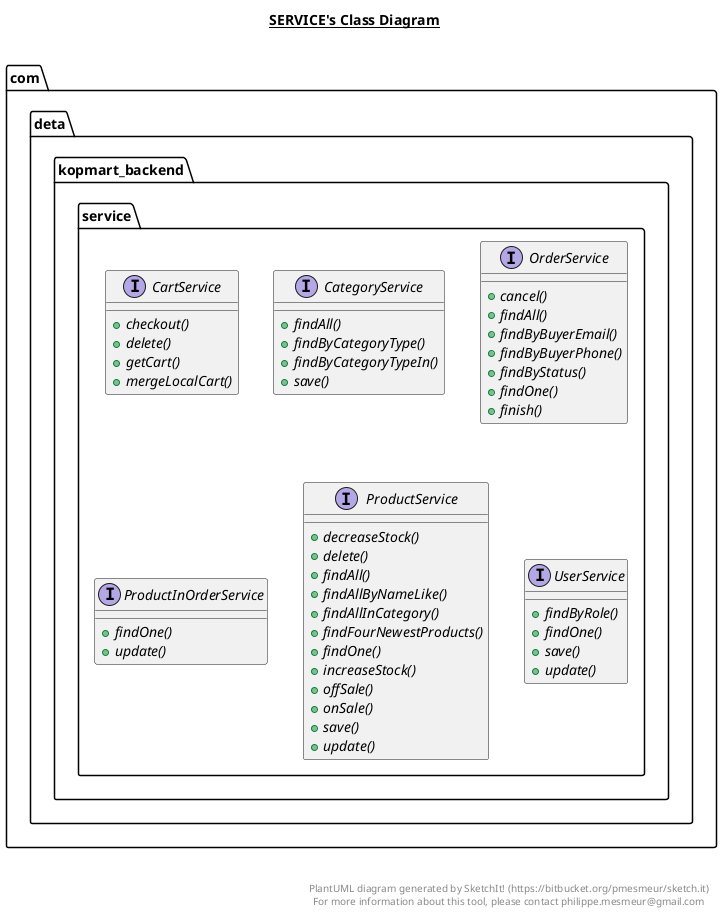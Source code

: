 @startuml

title __SERVICE's Class Diagram__\n

  namespace com.deta.kopmart_backend {
    namespace service {
      interface com.deta.kopmart_backend.service.CartService {
          {abstract} + checkout()
          {abstract} + delete()
          {abstract} + getCart()
          {abstract} + mergeLocalCart()
      }
    }
  }
  

  namespace com.deta.kopmart_backend {
    namespace service {
      interface com.deta.kopmart_backend.service.CategoryService {
          {abstract} + findAll()
          {abstract} + findByCategoryType()
          {abstract} + findByCategoryTypeIn()
          {abstract} + save()
      }
    }
  }
  

  namespace com.deta.kopmart_backend {
    namespace service {
      interface com.deta.kopmart_backend.service.OrderService {
          {abstract} + cancel()
          {abstract} + findAll()
          {abstract} + findByBuyerEmail()
          {abstract} + findByBuyerPhone()
          {abstract} + findByStatus()
          {abstract} + findOne()
          {abstract} + finish()
      }
    }
  }
  

  namespace com.deta.kopmart_backend {
    namespace service {
      interface com.deta.kopmart_backend.service.ProductInOrderService {
          {abstract} + findOne()
          {abstract} + update()
      }
    }
  }
  

  namespace com.deta.kopmart_backend {
    namespace service {
      interface com.deta.kopmart_backend.service.ProductService {
          {abstract} + decreaseStock()
          {abstract} + delete()
          {abstract} + findAll()
          {abstract} + findAllByNameLike()
          {abstract} + findAllInCategory()
          {abstract} + findFourNewestProducts()
          {abstract} + findOne()
          {abstract} + increaseStock()
          {abstract} + offSale()
          {abstract} + onSale()
          {abstract} + save()
          {abstract} + update()
      }
    }
  }
  

  namespace com.deta.kopmart_backend {
    namespace service {
      interface com.deta.kopmart_backend.service.UserService {
          {abstract} + findByRole()
          {abstract} + findOne()
          {abstract} + save()
          {abstract} + update()
      }
    }
  }
  



right footer


PlantUML diagram generated by SketchIt! (https://bitbucket.org/pmesmeur/sketch.it)
For more information about this tool, please contact philippe.mesmeur@gmail.com
endfooter

@enduml
